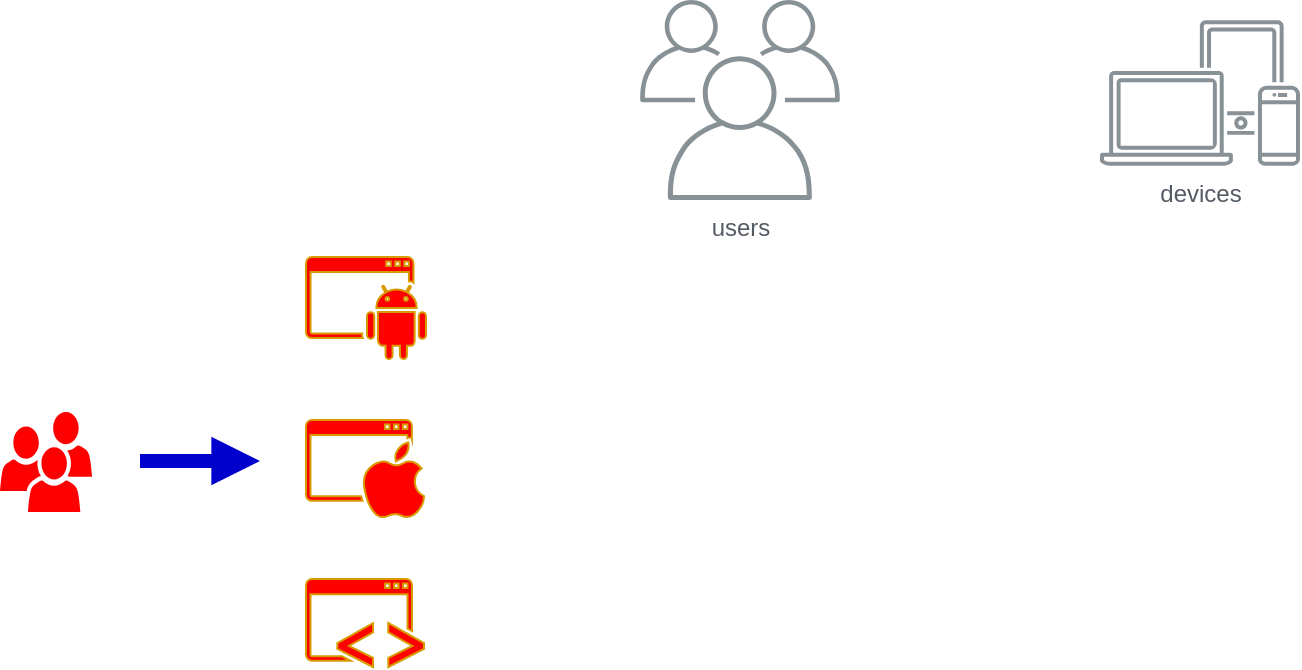 <mxfile version="10.7.7" type="github"><diagram id="0wVxxIPEpRjKWM9JuEk4" name="Page-1"><mxGraphModel dx="840" dy="494" grid="1" gridSize="10" guides="1" tooltips="1" connect="1" arrows="1" fold="1" page="1" pageScale="1" pageWidth="827" pageHeight="1169" math="0" shadow="0"><root><mxCell id="0"/><mxCell id="1" parent="0"/><mxCell id="-yYVRPfnOkjADJHRd2lC-6" value="" style="pointerEvents=1;shadow=0;dashed=0;html=1;strokeColor=none;labelPosition=center;verticalLabelPosition=bottom;verticalAlign=top;outlineConnect=0;align=center;shape=mxgraph.office.users.users;fillColor=#FF0000;" vertex="1" parent="1"><mxGeometry x="200" y="316" width="46" height="50" as="geometry"/></mxCell><mxCell id="-yYVRPfnOkjADJHRd2lC-14" value="" style="pointerEvents=1;shadow=0;dashed=0;html=1;strokeColor=#d79b00;fillColor=#FF0000;labelPosition=center;verticalLabelPosition=bottom;verticalAlign=top;outlineConnect=0;align=center;shape=mxgraph.office.concepts.application_android;" vertex="1" parent="1"><mxGeometry x="353" y="238.5" width="60" height="51" as="geometry"/></mxCell><mxCell id="-yYVRPfnOkjADJHRd2lC-15" value="" style="pointerEvents=1;shadow=0;dashed=0;html=1;strokeColor=#d79b00;fillColor=#FF0000;labelPosition=center;verticalLabelPosition=bottom;verticalAlign=top;outlineConnect=0;align=center;shape=mxgraph.office.concepts.application_ios;" vertex="1" parent="1"><mxGeometry x="353" y="320" width="59" height="49" as="geometry"/></mxCell><mxCell id="-yYVRPfnOkjADJHRd2lC-16" value="" style="pointerEvents=1;shadow=0;dashed=0;html=1;strokeColor=#d79b00;fillColor=#FF0000;labelPosition=center;verticalLabelPosition=bottom;verticalAlign=top;outlineConnect=0;align=center;shape=mxgraph.office.concepts.application_hybrid;" vertex="1" parent="1"><mxGeometry x="353" y="399.5" width="59" height="44" as="geometry"/></mxCell><mxCell id="-yYVRPfnOkjADJHRd2lC-17" value="" style="edgeStyle=orthogonalEdgeStyle;html=1;endArrow=block;elbow=vertical;startArrow=none;endFill=1;strokeColor=#0000CC;rounded=0;strokeWidth=7;" edge="1" parent="1"><mxGeometry width="100" relative="1" as="geometry"><mxPoint x="270" y="340.5" as="sourcePoint"/><mxPoint x="330" y="340.5" as="targetPoint"/></mxGeometry></mxCell><mxCell id="-yYVRPfnOkjADJHRd2lC-18" value="users" style="outlineConnect=0;gradientColor=none;fontColor=#545B64;strokeColor=none;fillColor=#879196;dashed=0;verticalLabelPosition=bottom;verticalAlign=top;align=center;html=1;fontSize=12;fontStyle=0;aspect=fixed;shape=mxgraph.aws4.illustration_users;pointerEvents=1" vertex="1" parent="1"><mxGeometry x="520" y="110" width="100" height="100" as="geometry"/></mxCell><mxCell id="-yYVRPfnOkjADJHRd2lC-19" value="devices" style="outlineConnect=0;gradientColor=none;fontColor=#545B64;strokeColor=none;fillColor=#879196;dashed=0;verticalLabelPosition=bottom;verticalAlign=top;align=center;html=1;fontSize=12;fontStyle=0;aspect=fixed;shape=mxgraph.aws4.illustration_devices;pointerEvents=1" vertex="1" parent="1"><mxGeometry x="750" y="120" width="100" height="73" as="geometry"/></mxCell></root></mxGraphModel></diagram></mxfile>